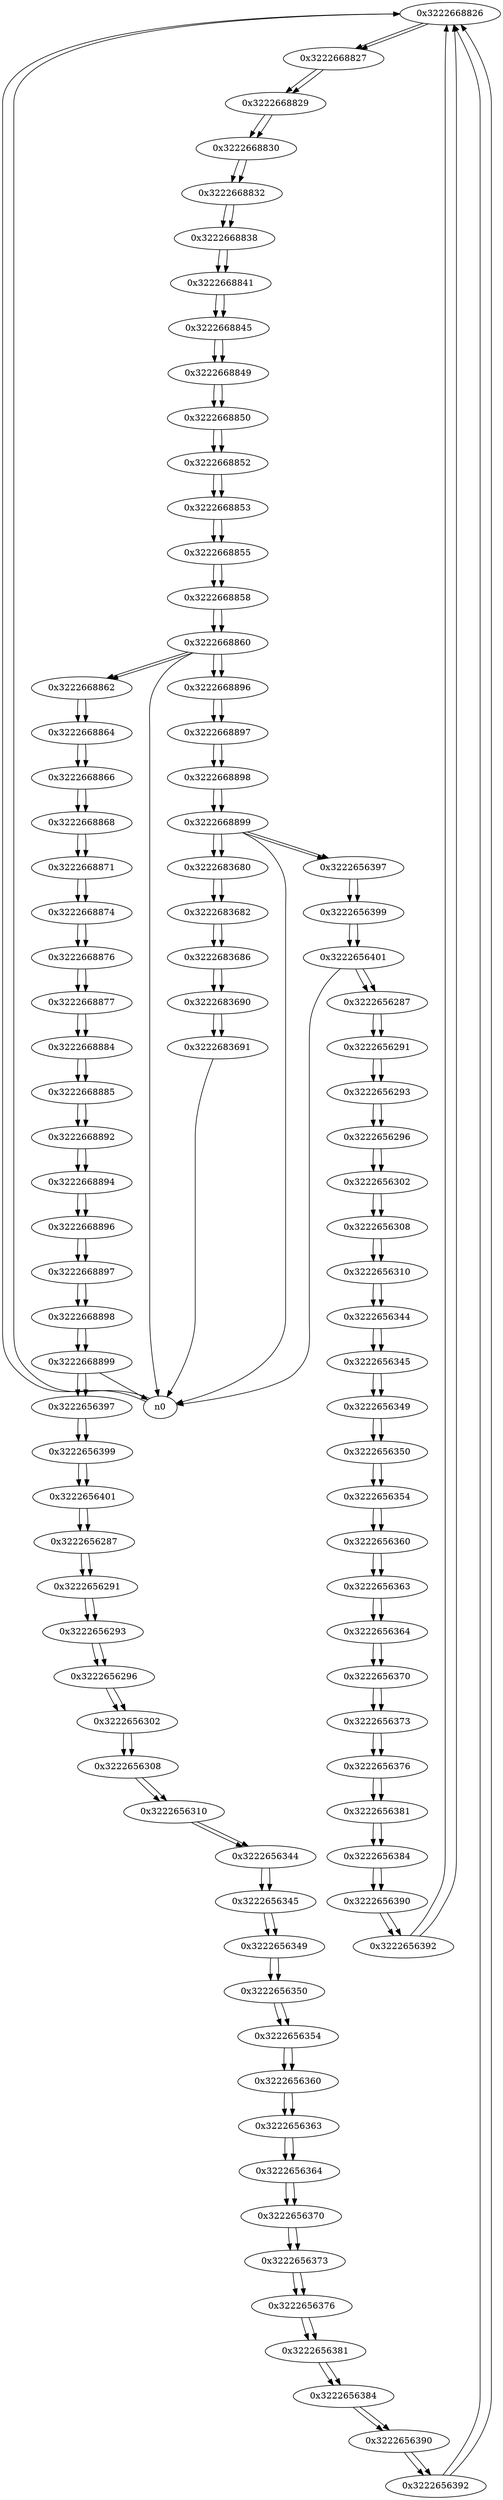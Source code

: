 digraph G{
/* nodes */
  n1 [label="0x3222668826"]
  n2 [label="0x3222668827"]
  n3 [label="0x3222668829"]
  n4 [label="0x3222668830"]
  n5 [label="0x3222668832"]
  n6 [label="0x3222668838"]
  n7 [label="0x3222668841"]
  n8 [label="0x3222668845"]
  n9 [label="0x3222668849"]
  n10 [label="0x3222668850"]
  n11 [label="0x3222668852"]
  n12 [label="0x3222668853"]
  n13 [label="0x3222668855"]
  n14 [label="0x3222668858"]
  n15 [label="0x3222668860"]
  n16 [label="0x3222668896"]
  n17 [label="0x3222668897"]
  n18 [label="0x3222668898"]
  n19 [label="0x3222668899"]
  n20 [label="0x3222683680"]
  n21 [label="0x3222683682"]
  n22 [label="0x3222683686"]
  n23 [label="0x3222683690"]
  n24 [label="0x3222683691"]
  n25 [label="0x3222656397"]
  n26 [label="0x3222656399"]
  n27 [label="0x3222656401"]
  n28 [label="0x3222656287"]
  n29 [label="0x3222656291"]
  n30 [label="0x3222656293"]
  n31 [label="0x3222656296"]
  n32 [label="0x3222656302"]
  n33 [label="0x3222656308"]
  n34 [label="0x3222656310"]
  n35 [label="0x3222656344"]
  n36 [label="0x3222656345"]
  n37 [label="0x3222656349"]
  n38 [label="0x3222656350"]
  n39 [label="0x3222656354"]
  n40 [label="0x3222656360"]
  n41 [label="0x3222656363"]
  n42 [label="0x3222656364"]
  n43 [label="0x3222656370"]
  n44 [label="0x3222656373"]
  n45 [label="0x3222656376"]
  n46 [label="0x3222656381"]
  n47 [label="0x3222656384"]
  n48 [label="0x3222656390"]
  n49 [label="0x3222656392"]
  n50 [label="0x3222668862"]
  n51 [label="0x3222668864"]
  n52 [label="0x3222668866"]
  n53 [label="0x3222668868"]
  n54 [label="0x3222668871"]
  n55 [label="0x3222668874"]
  n56 [label="0x3222668876"]
  n57 [label="0x3222668877"]
  n58 [label="0x3222668884"]
  n59 [label="0x3222668885"]
  n60 [label="0x3222668892"]
  n61 [label="0x3222668894"]
  n62 [label="0x3222668896"]
  n63 [label="0x3222668897"]
  n64 [label="0x3222668898"]
  n65 [label="0x3222668899"]
  n66 [label="0x3222656397"]
  n67 [label="0x3222656399"]
  n68 [label="0x3222656401"]
  n69 [label="0x3222656287"]
  n70 [label="0x3222656291"]
  n71 [label="0x3222656293"]
  n72 [label="0x3222656296"]
  n73 [label="0x3222656302"]
  n74 [label="0x3222656308"]
  n75 [label="0x3222656310"]
  n76 [label="0x3222656344"]
  n77 [label="0x3222656345"]
  n78 [label="0x3222656349"]
  n79 [label="0x3222656350"]
  n80 [label="0x3222656354"]
  n81 [label="0x3222656360"]
  n82 [label="0x3222656363"]
  n83 [label="0x3222656364"]
  n84 [label="0x3222656370"]
  n85 [label="0x3222656373"]
  n86 [label="0x3222656376"]
  n87 [label="0x3222656381"]
  n88 [label="0x3222656384"]
  n89 [label="0x3222656390"]
  n90 [label="0x3222656392"]
/* edges */
n1 -> n2;
n90 -> n1;
n49 -> n1;
n0 -> n1;
n0 -> n1;
n2 -> n3;
n1 -> n2;
n3 -> n4;
n2 -> n3;
n4 -> n5;
n3 -> n4;
n5 -> n6;
n4 -> n5;
n6 -> n7;
n5 -> n6;
n7 -> n8;
n6 -> n7;
n8 -> n9;
n7 -> n8;
n9 -> n10;
n8 -> n9;
n10 -> n11;
n9 -> n10;
n11 -> n12;
n10 -> n11;
n12 -> n13;
n11 -> n12;
n13 -> n14;
n12 -> n13;
n14 -> n15;
n13 -> n14;
n15 -> n50;
n15 -> n16;
n15 -> n0;
n14 -> n15;
n16 -> n17;
n15 -> n16;
n17 -> n18;
n16 -> n17;
n18 -> n19;
n17 -> n18;
n19 -> n20;
n19 -> n25;
n19 -> n0;
n18 -> n19;
n20 -> n21;
n19 -> n20;
n21 -> n22;
n20 -> n21;
n22 -> n23;
n21 -> n22;
n23 -> n24;
n22 -> n23;
n24 -> n0;
n23 -> n24;
n25 -> n26;
n19 -> n25;
n26 -> n27;
n25 -> n26;
n27 -> n28;
n27 -> n0;
n26 -> n27;
n28 -> n29;
n27 -> n28;
n29 -> n30;
n28 -> n29;
n30 -> n31;
n29 -> n30;
n31 -> n32;
n30 -> n31;
n32 -> n33;
n31 -> n32;
n33 -> n34;
n32 -> n33;
n34 -> n35;
n33 -> n34;
n35 -> n36;
n34 -> n35;
n36 -> n37;
n35 -> n36;
n37 -> n38;
n36 -> n37;
n38 -> n39;
n37 -> n38;
n39 -> n40;
n38 -> n39;
n40 -> n41;
n39 -> n40;
n41 -> n42;
n40 -> n41;
n42 -> n43;
n41 -> n42;
n43 -> n44;
n42 -> n43;
n44 -> n45;
n43 -> n44;
n45 -> n46;
n44 -> n45;
n46 -> n47;
n45 -> n46;
n47 -> n48;
n46 -> n47;
n48 -> n49;
n47 -> n48;
n49 -> n1;
n48 -> n49;
n50 -> n51;
n15 -> n50;
n51 -> n52;
n50 -> n51;
n52 -> n53;
n51 -> n52;
n53 -> n54;
n52 -> n53;
n54 -> n55;
n53 -> n54;
n55 -> n56;
n54 -> n55;
n56 -> n57;
n55 -> n56;
n57 -> n58;
n56 -> n57;
n58 -> n59;
n57 -> n58;
n59 -> n60;
n58 -> n59;
n60 -> n61;
n59 -> n60;
n61 -> n62;
n60 -> n61;
n62 -> n63;
n61 -> n62;
n63 -> n64;
n62 -> n63;
n64 -> n65;
n63 -> n64;
n65 -> n66;
n65 -> n0;
n64 -> n65;
n66 -> n67;
n65 -> n66;
n67 -> n68;
n66 -> n67;
n68 -> n69;
n67 -> n68;
n69 -> n70;
n68 -> n69;
n70 -> n71;
n69 -> n70;
n71 -> n72;
n70 -> n71;
n72 -> n73;
n71 -> n72;
n73 -> n74;
n72 -> n73;
n74 -> n75;
n73 -> n74;
n75 -> n76;
n74 -> n75;
n76 -> n77;
n75 -> n76;
n77 -> n78;
n76 -> n77;
n78 -> n79;
n77 -> n78;
n79 -> n80;
n78 -> n79;
n80 -> n81;
n79 -> n80;
n81 -> n82;
n80 -> n81;
n82 -> n83;
n81 -> n82;
n83 -> n84;
n82 -> n83;
n84 -> n85;
n83 -> n84;
n85 -> n86;
n84 -> n85;
n86 -> n87;
n85 -> n86;
n87 -> n88;
n86 -> n87;
n88 -> n89;
n87 -> n88;
n89 -> n90;
n88 -> n89;
n90 -> n1;
n89 -> n90;
}
